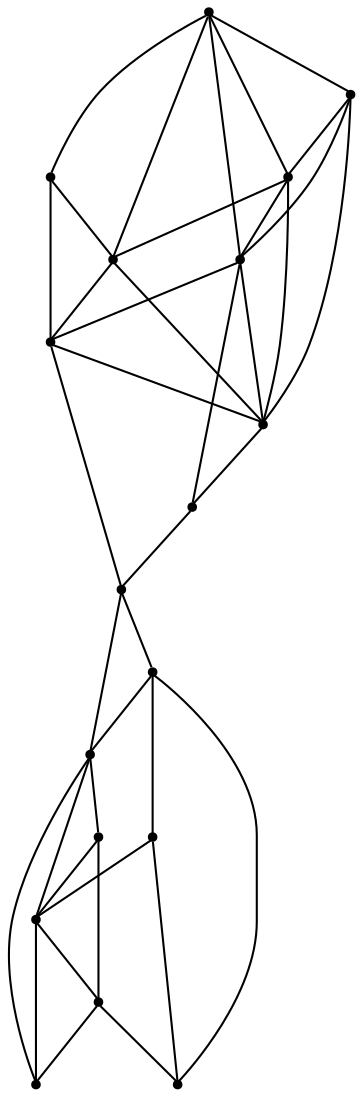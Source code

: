 graph {
  node [shape=point,comment="{\"directed\":false,\"doi\":\"10.4230/LIPIcs.GD.2024.16\",\"figure\":\"2 (2)\"}"]

  v0 [pos="2091.1415704108335,673.6925223420434"]
  v1 [pos="1987.3659380465624,665.70782227333"]
  v2 [pos="1998.537940061942,715.1901499972201"]
  v3 [pos="1961.8177230456838,616.2254945494399"]
  v4 [pos="2052.824335573806,584.305132634727"]
  v5 [pos="2011.3120475623812,836.5028609023216"]
  v6 [pos="1972.9943039589245,787.0205331784314"]
  v7 [pos="1909.128854121018,747.1152168727964"]
  v8 [pos="1880.8396599836644,347.4911004576028"]
  v9 [pos="1775.0177690417781,614.633183199898"]
  v10 [pos="1744.6823163268089,681.6727717721021"]
  v11 [pos="1813.3352582620203,470.9725439985799"]
  v12 [pos="1725.5234445250805,605.0561717816429"]
  v13 [pos="1782.9995511638365,550.7830494487455"]
  v14 [pos="1658.4680291770676,506.0915163338625"]
  v15 [pos="1676.0293743915975,579.5142108646155"]
  v16 [pos="1666.4498112991262,721.5779688642017"]
  v17 [pos="1618.553013369627,630.5934277378067"]

  v0 -- v1 [id="-1",pos="2091.1415704108335,673.6925223420434 1987.3659380465624,665.70782227333 1987.3659380465624,665.70782227333 1987.3659380465624,665.70782227333"]
  v17 -- v15 [id="-2",pos="1618.553013369627,630.5934277378067 1676.0293743915975,579.5142108646155 1676.0293743915975,579.5142108646155 1676.0293743915975,579.5142108646155"]
  v17 -- v12 [id="-3",pos="1618.553013369627,630.5934277378067 1725.5234445250805,605.0561717816429 1725.5234445250805,605.0561717816429 1725.5234445250805,605.0561717816429"]
  v17 -- v14 [id="-4",pos="1618.553013369627,630.5934277378067 1658.4680291770676,506.0915163338625 1658.4680291770676,506.0915163338625 1658.4680291770676,506.0915163338625"]
  v17 -- v10 [id="-5",pos="1618.553013369627,630.5934277378067 1744.6823163268089,681.6727717721021 1744.6823163268089,681.6727717721021 1744.6823163268089,681.6727717721021"]
  v17 -- v16 [id="-6",pos="1618.553013369627,630.5934277378067 1666.4498112991262,721.5779688642017 1666.4498112991262,721.5779688642017 1666.4498112991262,721.5779688642017"]
  v14 -- v15 [id="-7",pos="1658.4680291770676,506.0915163338625 1676.0293743915975,579.5142108646155 1676.0293743915975,579.5142108646155 1676.0293743915975,579.5142108646155"]
  v14 -- v12 [id="-9",pos="1658.4680291770676,506.0915163338625 1725.5234445250805,605.0561717816429 1725.5234445250805,605.0561717816429 1725.5234445250805,605.0561717816429"]
  v14 -- v13 [id="-10",pos="1658.4680291770676,506.0915163338625 1782.9995511638365,550.7830494487455 1782.9995511638365,550.7830494487455 1782.9995511638365,550.7830494487455"]
  v16 -- v10 [id="-12",pos="1666.4498112991262,721.5779688642017 1744.6823163268089,681.6727717721021 1744.6823163268089,681.6727717721021 1744.6823163268089,681.6727717721021"]
  v16 -- v9 [id="-13",pos="1666.4498112991262,721.5779688642017 1775.0177690417781,614.633183199898 1775.0177690417781,614.633183199898 1775.0177690417781,614.633183199898"]
  v15 -- v12 [id="-16",pos="1676.0293743915975,579.5142108646155 1725.5234445250805,605.0561717816429 1725.5234445250805,605.0561717816429 1725.5234445250805,605.0561717816429"]
  v15 -- v10 [id="-17",pos="1676.0293743915975,579.5142108646155 1744.6823163268089,681.6727717721021 1744.6823163268089,681.6727717721021 1744.6823163268089,681.6727717721021"]
  v15 -- v13 [id="-18",pos="1676.0293743915975,579.5142108646155 1782.9995511638365,550.7830494487455 1782.9995511638365,550.7830494487455 1782.9995511638365,550.7830494487455"]
  v12 -- v9 [id="-20",pos="1725.5234445250805,605.0561717816429 1775.0177690417781,614.633183199898 1775.0177690417781,614.633183199898 1775.0177690417781,614.633183199898"]
  v12 -- v11 [id="-22",pos="1725.5234445250805,605.0561717816429 1813.3352582620203,470.9725439985799 1813.3352582620203,470.9725439985799 1813.3352582620203,470.9725439985799"]
  v11 -- v8 [id="-23",pos="1813.3352582620203,470.9725439985799 1880.8396599836644,347.4911004576028 1880.8396599836644,347.4911004576028 1880.8396599836644,347.4911004576028"]
  v12 -- v13 [id="-26",pos="1725.5234445250805,605.0561717816429 1782.9995511638365,550.7830494487455 1782.9995511638365,550.7830494487455 1782.9995511638365,550.7830494487455"]
  v10 -- v13 [id="-28",pos="1744.6823163268089,681.6727717721021 1782.9995511638365,550.7830494487455 1782.9995511638365,550.7830494487455 1782.9995511638365,550.7830494487455"]
  v10 -- v9 [id="-30",pos="1744.6823163268089,681.6727717721021 1775.0177690417781,614.633183199898 1775.0177690417781,614.633183199898 1775.0177690417781,614.633183199898"]
  v9 -- v8 [id="-31",pos="1775.0177690417781,614.633183199898 1880.8396599836644,347.4911004576028 1880.8396599836644,347.4911004576028 1880.8396599836644,347.4911004576028"]
  v9 -- v13 [id="-33",pos="1775.0177690417781,614.633183199898 1782.9995511638365,550.7830494487455 1782.9995511638365,550.7830494487455 1782.9995511638365,550.7830494487455"]
  v13 -- v11 [id="-35",pos="1782.9995511638365,550.7830494487455 1813.3352582620203,470.9725439985799 1813.3352582620203,470.9725439985799 1813.3352582620203,470.9725439985799"]
  v8 -- v7 [id="-51",pos="1880.8396599836644,347.4911004576028 1909.128854121018,747.1152168727964 1909.128854121018,747.1152168727964 1909.128854121018,747.1152168727964"]
  v8 -- v3 [id="-54",pos="1880.8396599836644,347.4911004576028 1961.8177230456838,616.2254945494399 1961.8177230456838,616.2254945494399 1961.8177230456838,616.2254945494399"]
  v3 -- v1 [id="-55",pos="1961.8177230456838,616.2254945494399 1987.3659380465624,665.70782227333 1987.3659380465624,665.70782227333 1987.3659380465624,665.70782227333"]
  v1 -- v2 [id="-63",pos="1987.3659380465624,665.70782227333 1998.537940061942,715.1901499972201 1998.537940061942,715.1901499972201 1998.537940061942,715.1901499972201"]
  v7 -- v3 [id="-66",pos="1909.128854121018,747.1152168727964 1961.8177230456838,616.2254945494399 1961.8177230456838,616.2254945494399 1961.8177230456838,616.2254945494399"]
  v7 -- v5 [id="-67",pos="1909.128854121018,747.1152168727964 2011.3120475623812,836.5028609023216 2011.3120475623812,836.5028609023216 2011.3120475623812,836.5028609023216"]
  v7 -- v6 [id="-68",pos="1909.128854121018,747.1152168727964 1972.9943039589245,787.0205331784314 1972.9943039589245,787.0205331784314 1972.9943039589245,787.0205331784314"]
  v3 -- v0 [id="-69",pos="1961.8177230456838,616.2254945494399 2091.1415704108335,673.6925223420434 2091.1415704108335,673.6925223420434 2091.1415704108335,673.6925223420434"]
  v3 -- v4 [id="-70",pos="1961.8177230456838,616.2254945494399 2052.824335573806,584.305132634727 2052.824335573806,584.305132634727 2052.824335573806,584.305132634727"]
  v6 -- v1 [id="-77",pos="1972.9943039589245,787.0205331784314 1987.3659380465624,665.70782227333 1987.3659380465624,665.70782227333 1987.3659380465624,665.70782227333"]
  v6 -- v5 [id="-78",pos="1972.9943039589245,787.0205331784314 2011.3120475623812,836.5028609023216 2011.3120475623812,836.5028609023216 2011.3120475623812,836.5028609023216"]
  v1 -- v4 [id="-82",pos="1987.3659380465624,665.70782227333 2052.824335573806,584.305132634727 2052.824335573806,584.305132634727 2052.824335573806,584.305132634727"]
  v2 -- v0 [id="-88",pos="1998.537940061942,715.1901499972201 2091.1415704108335,673.6925223420434 2091.1415704108335,673.6925223420434 2091.1415704108335,673.6925223420434"]
  v2 -- v5 [id="-89",pos="1998.537940061942,715.1901499972201 2011.3120475623812,836.5028609023216 2011.3120475623812,836.5028609023216 2011.3120475623812,836.5028609023216"]
  v2 -- v4 [id="-90",pos="1998.537940061942,715.1901499972201 2052.824335573806,584.305132634727 2052.824335573806,584.305132634727 2052.824335573806,584.305132634727"]
}